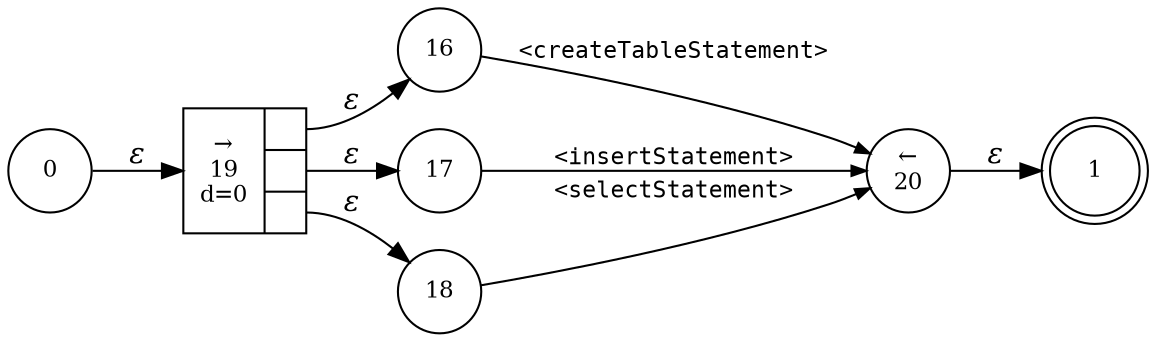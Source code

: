 digraph ATN {
rankdir=LR;
s1[fontsize=11, label="1", shape=doublecircle, fixedsize=true, width=.6];
s0[fontsize=11,label="0", shape=circle, fixedsize=true, width=.55, peripheries=1];
s16[fontsize=11,label="16", shape=circle, fixedsize=true, width=.55, peripheries=1];
s17[fontsize=11,label="17", shape=circle, fixedsize=true, width=.55, peripheries=1];
s18[fontsize=11,label="18", shape=circle, fixedsize=true, width=.55, peripheries=1];
s19[fontsize=11,label="{&rarr;\n19\nd=0|{<p0>|<p1>|<p2>}}", shape=record, fixedsize=false, peripheries=1];
s20[fontsize=11,label="&larr;\n20", shape=circle, fixedsize=true, width=.55, peripheries=1];
s0 -> s19 [fontname="Times-Italic", label="&epsilon;"];
s19:p0 -> s16 [fontname="Times-Italic", label="&epsilon;"];
s19:p1 -> s17 [fontname="Times-Italic", label="&epsilon;"];
s19:p2 -> s18 [fontname="Times-Italic", label="&epsilon;"];
s16 -> s20 [fontsize=11, fontname="Courier", arrowsize=.7, label = "<createTableStatement>", arrowhead = normal];
s17 -> s20 [fontsize=11, fontname="Courier", arrowsize=.7, label = "<insertStatement>", arrowhead = normal];
s18 -> s20 [fontsize=11, fontname="Courier", arrowsize=.7, label = "<selectStatement>", arrowhead = normal];
s20 -> s1 [fontname="Times-Italic", label="&epsilon;"];
}